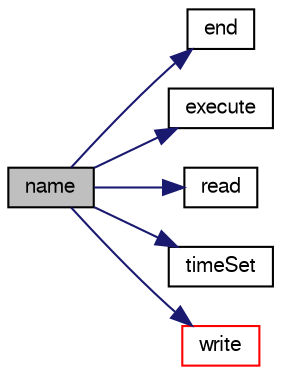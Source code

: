 digraph "name"
{
  bgcolor="transparent";
  edge [fontname="FreeSans",fontsize="10",labelfontname="FreeSans",labelfontsize="10"];
  node [fontname="FreeSans",fontsize="10",shape=record];
  rankdir="LR";
  Node8 [label="name",height=0.2,width=0.4,color="black", fillcolor="grey75", style="filled", fontcolor="black"];
  Node8 -> Node9 [color="midnightblue",fontsize="10",style="solid",fontname="FreeSans"];
  Node9 [label="end",height=0.2,width=0.4,color="black",URL="$a28886.html#aaf81d3fdaf258088d7692fa70cece087",tooltip="Execute at the final time-loop, currently does nothing. "];
  Node8 -> Node10 [color="midnightblue",fontsize="10",style="solid",fontname="FreeSans"];
  Node10 [label="execute",height=0.2,width=0.4,color="black",URL="$a28886.html#a61af3e60b94ae3e748f6fbac1e794af7",tooltip="Execute, currently does nothing. "];
  Node8 -> Node11 [color="midnightblue",fontsize="10",style="solid",fontname="FreeSans"];
  Node11 [label="read",height=0.2,width=0.4,color="black",URL="$a28886.html#aa9b8764750bd9ff67ca32b6551dc7847",tooltip="Read the dsmcFields data. "];
  Node8 -> Node12 [color="midnightblue",fontsize="10",style="solid",fontname="FreeSans"];
  Node12 [label="timeSet",height=0.2,width=0.4,color="black",URL="$a28886.html#a9637c56f3ddc45f3ce62ec07dbe2228f",tooltip="Called when time was set at the end of the Time::operator++. "];
  Node8 -> Node13 [color="midnightblue",fontsize="10",style="solid",fontname="FreeSans"];
  Node13 [label="write",height=0.2,width=0.4,color="red",URL="$a28886.html#aac759501cf6c7895a70eecbef0226ae1",tooltip="Calculate the dsmcFields and write. "];
}
